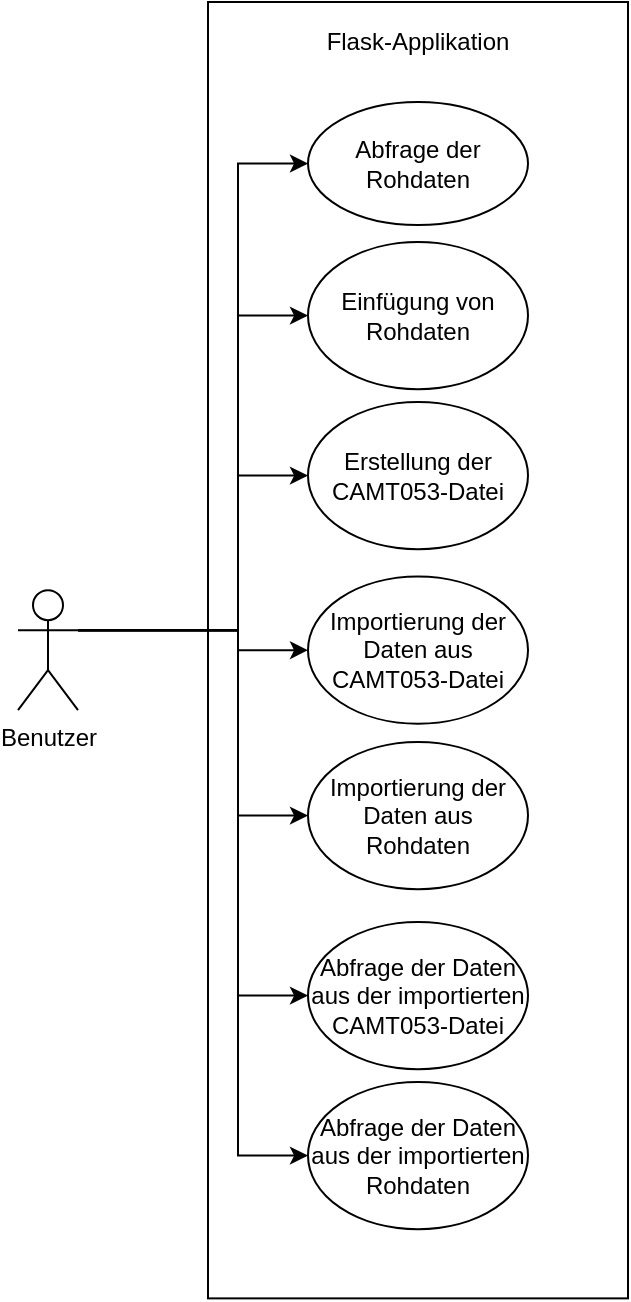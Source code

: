 <mxfile version="21.2.9" type="github">
  <diagram id="lBMWa9uyf9dHduqDXFlB" name="Seite-1">
    <mxGraphModel dx="1436" dy="818" grid="1" gridSize="10" guides="1" tooltips="1" connect="1" arrows="1" fold="1" page="1" pageScale="1" pageWidth="827" pageHeight="1169" math="0" shadow="0">
      <root>
        <mxCell id="0" />
        <mxCell id="1" parent="0" />
        <mxCell id="_1GSaqV042yr8uf1ESIo-6" value="" style="whiteSpace=wrap;html=1;" parent="1" vertex="1">
          <mxGeometry x="285" y="60" width="210" height="648.19" as="geometry" />
        </mxCell>
        <mxCell id="G9xZjbPxHcBFBpDWq9VD-9" style="edgeStyle=orthogonalEdgeStyle;rounded=0;orthogonalLoop=1;jettySize=auto;html=1;exitX=1;exitY=0.333;exitDx=0;exitDy=0;exitPerimeter=0;entryX=0;entryY=0.5;entryDx=0;entryDy=0;" edge="1" parent="1" source="_1GSaqV042yr8uf1ESIo-1" target="_1GSaqV042yr8uf1ESIo-8">
          <mxGeometry relative="1" as="geometry">
            <Array as="points">
              <mxPoint x="300" y="374" />
              <mxPoint x="300" y="141" />
            </Array>
          </mxGeometry>
        </mxCell>
        <mxCell id="G9xZjbPxHcBFBpDWq9VD-10" style="edgeStyle=orthogonalEdgeStyle;rounded=0;orthogonalLoop=1;jettySize=auto;html=1;exitX=1;exitY=0.333;exitDx=0;exitDy=0;exitPerimeter=0;entryX=0;entryY=0.5;entryDx=0;entryDy=0;" edge="1" parent="1" source="_1GSaqV042yr8uf1ESIo-1" target="_1GSaqV042yr8uf1ESIo-9">
          <mxGeometry relative="1" as="geometry">
            <Array as="points">
              <mxPoint x="300" y="374" />
              <mxPoint x="300" y="217" />
            </Array>
          </mxGeometry>
        </mxCell>
        <mxCell id="G9xZjbPxHcBFBpDWq9VD-11" style="edgeStyle=orthogonalEdgeStyle;rounded=0;orthogonalLoop=1;jettySize=auto;html=1;exitX=1;exitY=0.333;exitDx=0;exitDy=0;exitPerimeter=0;entryX=0;entryY=0.5;entryDx=0;entryDy=0;" edge="1" parent="1" source="_1GSaqV042yr8uf1ESIo-1" target="_1GSaqV042yr8uf1ESIo-10">
          <mxGeometry relative="1" as="geometry">
            <Array as="points">
              <mxPoint x="300" y="374" />
              <mxPoint x="300" y="297" />
            </Array>
          </mxGeometry>
        </mxCell>
        <mxCell id="G9xZjbPxHcBFBpDWq9VD-13" style="edgeStyle=orthogonalEdgeStyle;rounded=0;orthogonalLoop=1;jettySize=auto;html=1;exitX=1;exitY=0.333;exitDx=0;exitDy=0;exitPerimeter=0;entryX=0;entryY=0.5;entryDx=0;entryDy=0;" edge="1" parent="1" source="_1GSaqV042yr8uf1ESIo-1" target="_1GSaqV042yr8uf1ESIo-12">
          <mxGeometry relative="1" as="geometry">
            <Array as="points">
              <mxPoint x="300" y="374" />
              <mxPoint x="300" y="467" />
            </Array>
          </mxGeometry>
        </mxCell>
        <mxCell id="G9xZjbPxHcBFBpDWq9VD-14" style="edgeStyle=orthogonalEdgeStyle;rounded=0;orthogonalLoop=1;jettySize=auto;html=1;exitX=1;exitY=0.333;exitDx=0;exitDy=0;exitPerimeter=0;entryX=0;entryY=0.5;entryDx=0;entryDy=0;" edge="1" parent="1" source="_1GSaqV042yr8uf1ESIo-1" target="_1GSaqV042yr8uf1ESIo-13">
          <mxGeometry relative="1" as="geometry">
            <Array as="points">
              <mxPoint x="300" y="374" />
              <mxPoint x="300" y="557" />
            </Array>
          </mxGeometry>
        </mxCell>
        <mxCell id="G9xZjbPxHcBFBpDWq9VD-15" style="edgeStyle=orthogonalEdgeStyle;rounded=0;orthogonalLoop=1;jettySize=auto;html=1;exitX=1;exitY=0.333;exitDx=0;exitDy=0;exitPerimeter=0;entryX=0;entryY=0.5;entryDx=0;entryDy=0;" edge="1" parent="1" source="_1GSaqV042yr8uf1ESIo-1" target="_1GSaqV042yr8uf1ESIo-14">
          <mxGeometry relative="1" as="geometry">
            <Array as="points">
              <mxPoint x="300" y="374" />
              <mxPoint x="300" y="637" />
            </Array>
          </mxGeometry>
        </mxCell>
        <mxCell id="G9xZjbPxHcBFBpDWq9VD-16" style="edgeStyle=orthogonalEdgeStyle;rounded=0;orthogonalLoop=1;jettySize=auto;html=1;exitX=1;exitY=0.333;exitDx=0;exitDy=0;exitPerimeter=0;entryX=0;entryY=0.5;entryDx=0;entryDy=0;" edge="1" parent="1" source="_1GSaqV042yr8uf1ESIo-1" target="_1GSaqV042yr8uf1ESIo-11">
          <mxGeometry relative="1" as="geometry">
            <Array as="points">
              <mxPoint x="300" y="374" />
              <mxPoint x="300" y="384" />
            </Array>
          </mxGeometry>
        </mxCell>
        <mxCell id="_1GSaqV042yr8uf1ESIo-1" value="Benutzer" style="shape=umlActor;verticalLabelPosition=bottom;verticalAlign=top;html=1;outlineConnect=0;" parent="1" vertex="1">
          <mxGeometry x="190" y="354.09" width="30" height="60" as="geometry" />
        </mxCell>
        <mxCell id="_1GSaqV042yr8uf1ESIo-7" value="Flask-Applikation" style="text;html=1;strokeColor=none;fillColor=none;align=center;verticalAlign=middle;whiteSpace=wrap;rounded=0;container=0;" parent="1" vertex="1">
          <mxGeometry x="325" y="60" width="130" height="40" as="geometry" />
        </mxCell>
        <mxCell id="_1GSaqV042yr8uf1ESIo-8" value="Abfrage der Rohdaten" style="ellipse;whiteSpace=wrap;html=1;aspect=fixed;" parent="1" vertex="1">
          <mxGeometry x="335" y="110" width="110" height="61.52" as="geometry" />
        </mxCell>
        <mxCell id="_1GSaqV042yr8uf1ESIo-9" value="Einfügung von Rohdaten" style="ellipse;whiteSpace=wrap;html=1;aspect=fixed;" parent="1" vertex="1">
          <mxGeometry x="335" y="180" width="110" height="73.62" as="geometry" />
        </mxCell>
        <mxCell id="_1GSaqV042yr8uf1ESIo-10" value="Erstellung der CAMT053-Datei" style="ellipse;whiteSpace=wrap;html=1;aspect=fixed;" parent="1" vertex="1">
          <mxGeometry x="335" y="260" width="110" height="73.62" as="geometry" />
        </mxCell>
        <mxCell id="_1GSaqV042yr8uf1ESIo-11" value="Importierung der Daten aus CAMT053-Datei" style="ellipse;whiteSpace=wrap;html=1;aspect=fixed;" parent="1" vertex="1">
          <mxGeometry x="335" y="347.28" width="110" height="73.62" as="geometry" />
        </mxCell>
        <mxCell id="_1GSaqV042yr8uf1ESIo-12" value="Importierung der Daten aus Rohdaten" style="ellipse;whiteSpace=wrap;html=1;aspect=fixed;" parent="1" vertex="1">
          <mxGeometry x="335" y="430" width="110" height="73.62" as="geometry" />
        </mxCell>
        <mxCell id="_1GSaqV042yr8uf1ESIo-13" value="Abfrage der Daten aus der importierten CAMT053-Datei" style="ellipse;whiteSpace=wrap;html=1;aspect=fixed;" parent="1" vertex="1">
          <mxGeometry x="335" y="520" width="110" height="73.62" as="geometry" />
        </mxCell>
        <mxCell id="_1GSaqV042yr8uf1ESIo-14" value="Abfrage der Daten aus der importierten Rohdaten" style="ellipse;whiteSpace=wrap;html=1;aspect=fixed;" parent="1" vertex="1">
          <mxGeometry x="335" y="600" width="110" height="73.62" as="geometry" />
        </mxCell>
      </root>
    </mxGraphModel>
  </diagram>
</mxfile>
